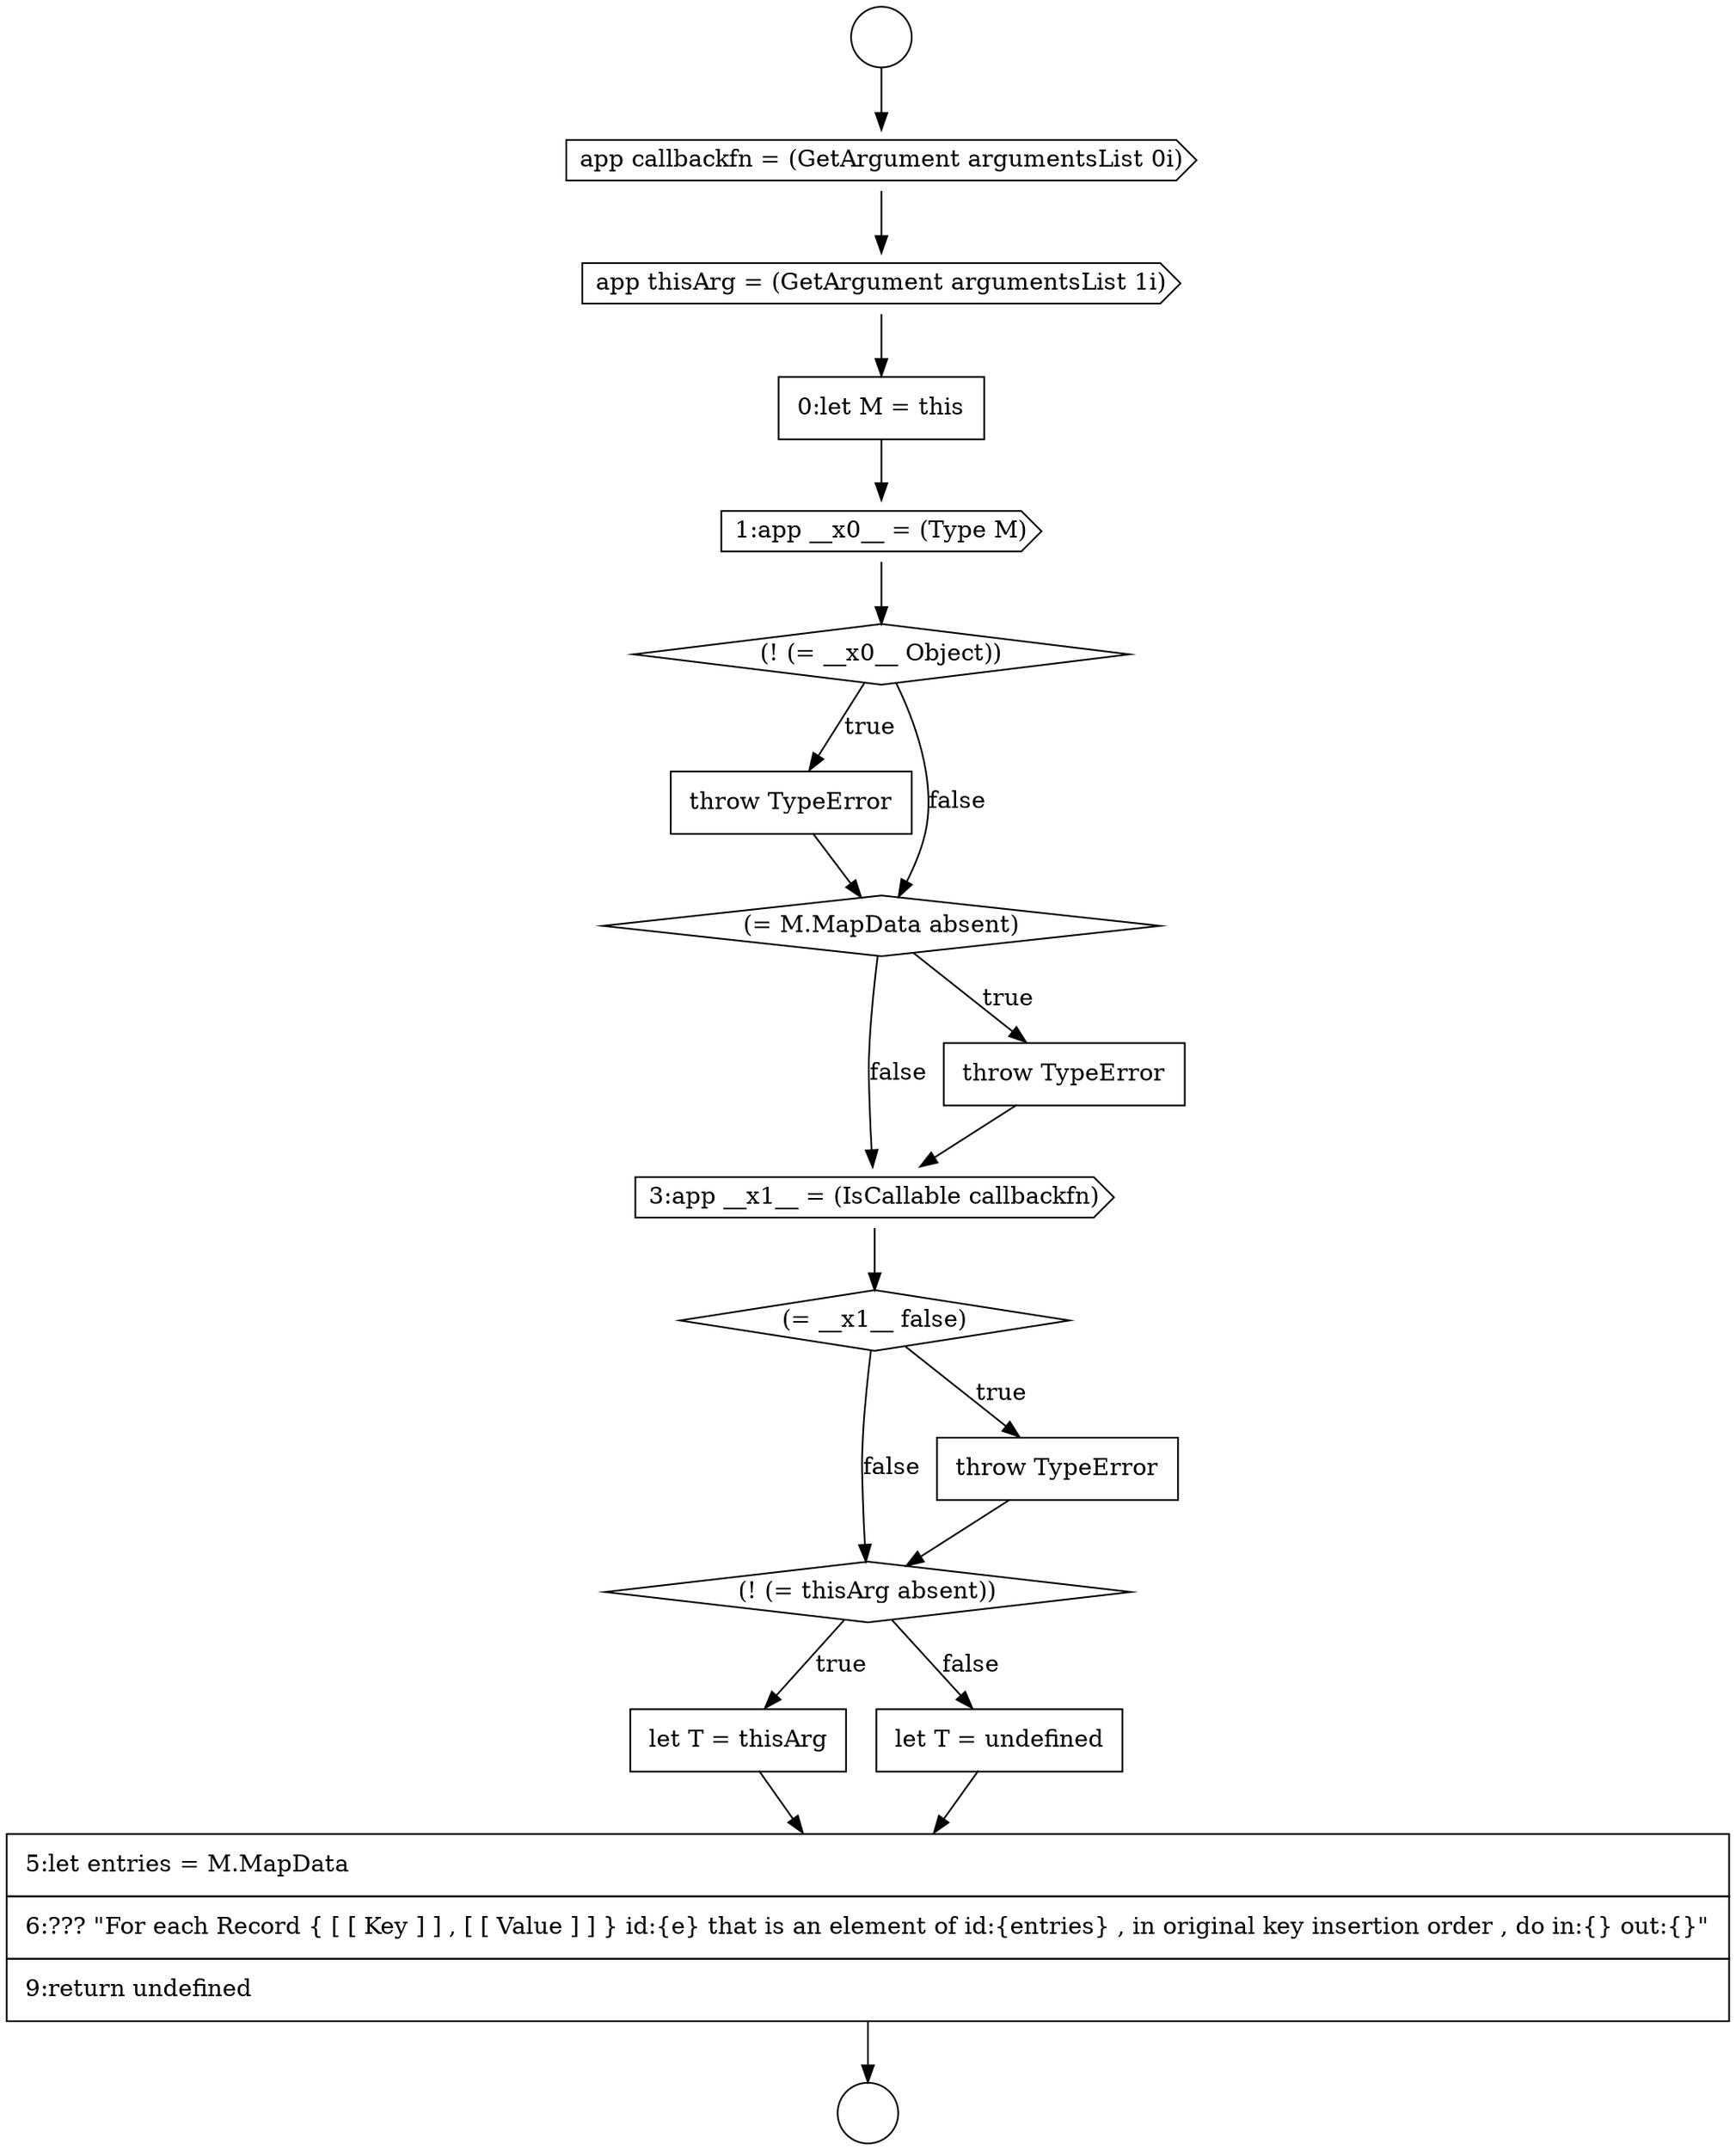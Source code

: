 digraph {
  node15795 [shape=none, margin=0, label=<<font color="black">
    <table border="0" cellborder="1" cellspacing="0" cellpadding="10">
      <tr><td align="left">let T = thisArg</td></tr>
    </table>
  </font>> color="black" fillcolor="white" style=filled]
  node15791 [shape=cds, label=<<font color="black">3:app __x1__ = (IsCallable callbackfn)</font>> color="black" fillcolor="white" style=filled]
  node15787 [shape=diamond, label=<<font color="black">(! (= __x0__ Object))</font>> color="black" fillcolor="white" style=filled]
  node15784 [shape=cds, label=<<font color="black">app thisArg = (GetArgument argumentsList 1i)</font>> color="black" fillcolor="white" style=filled]
  node15794 [shape=diamond, label=<<font color="black">(! (= thisArg absent))</font>> color="black" fillcolor="white" style=filled]
  node15792 [shape=diamond, label=<<font color="black">(= __x1__ false)</font>> color="black" fillcolor="white" style=filled]
  node15793 [shape=none, margin=0, label=<<font color="black">
    <table border="0" cellborder="1" cellspacing="0" cellpadding="10">
      <tr><td align="left">throw TypeError</td></tr>
    </table>
  </font>> color="black" fillcolor="white" style=filled]
  node15788 [shape=none, margin=0, label=<<font color="black">
    <table border="0" cellborder="1" cellspacing="0" cellpadding="10">
      <tr><td align="left">throw TypeError</td></tr>
    </table>
  </font>> color="black" fillcolor="white" style=filled]
  node15783 [shape=cds, label=<<font color="black">app callbackfn = (GetArgument argumentsList 0i)</font>> color="black" fillcolor="white" style=filled]
  node15789 [shape=diamond, label=<<font color="black">(= M.MapData absent)</font>> color="black" fillcolor="white" style=filled]
  node15782 [shape=circle label=" " color="black" fillcolor="white" style=filled]
  node15797 [shape=none, margin=0, label=<<font color="black">
    <table border="0" cellborder="1" cellspacing="0" cellpadding="10">
      <tr><td align="left">5:let entries = M.MapData</td></tr>
      <tr><td align="left">6:??? &quot;For each Record { [ [ Key ] ] , [ [ Value ] ] } id:{e} that is an element of id:{entries} , in original key insertion order , do in:{} out:{}&quot;</td></tr>
      <tr><td align="left">9:return undefined</td></tr>
    </table>
  </font>> color="black" fillcolor="white" style=filled]
  node15785 [shape=none, margin=0, label=<<font color="black">
    <table border="0" cellborder="1" cellspacing="0" cellpadding="10">
      <tr><td align="left">0:let M = this</td></tr>
    </table>
  </font>> color="black" fillcolor="white" style=filled]
  node15790 [shape=none, margin=0, label=<<font color="black">
    <table border="0" cellborder="1" cellspacing="0" cellpadding="10">
      <tr><td align="left">throw TypeError</td></tr>
    </table>
  </font>> color="black" fillcolor="white" style=filled]
  node15796 [shape=none, margin=0, label=<<font color="black">
    <table border="0" cellborder="1" cellspacing="0" cellpadding="10">
      <tr><td align="left">let T = undefined</td></tr>
    </table>
  </font>> color="black" fillcolor="white" style=filled]
  node15781 [shape=circle label=" " color="black" fillcolor="white" style=filled]
  node15786 [shape=cds, label=<<font color="black">1:app __x0__ = (Type M)</font>> color="black" fillcolor="white" style=filled]
  node15794 -> node15795 [label=<<font color="black">true</font>> color="black"]
  node15794 -> node15796 [label=<<font color="black">false</font>> color="black"]
  node15788 -> node15789 [ color="black"]
  node15789 -> node15790 [label=<<font color="black">true</font>> color="black"]
  node15789 -> node15791 [label=<<font color="black">false</font>> color="black"]
  node15795 -> node15797 [ color="black"]
  node15783 -> node15784 [ color="black"]
  node15790 -> node15791 [ color="black"]
  node15784 -> node15785 [ color="black"]
  node15787 -> node15788 [label=<<font color="black">true</font>> color="black"]
  node15787 -> node15789 [label=<<font color="black">false</font>> color="black"]
  node15792 -> node15793 [label=<<font color="black">true</font>> color="black"]
  node15792 -> node15794 [label=<<font color="black">false</font>> color="black"]
  node15793 -> node15794 [ color="black"]
  node15791 -> node15792 [ color="black"]
  node15785 -> node15786 [ color="black"]
  node15786 -> node15787 [ color="black"]
  node15797 -> node15782 [ color="black"]
  node15796 -> node15797 [ color="black"]
  node15781 -> node15783 [ color="black"]
}
